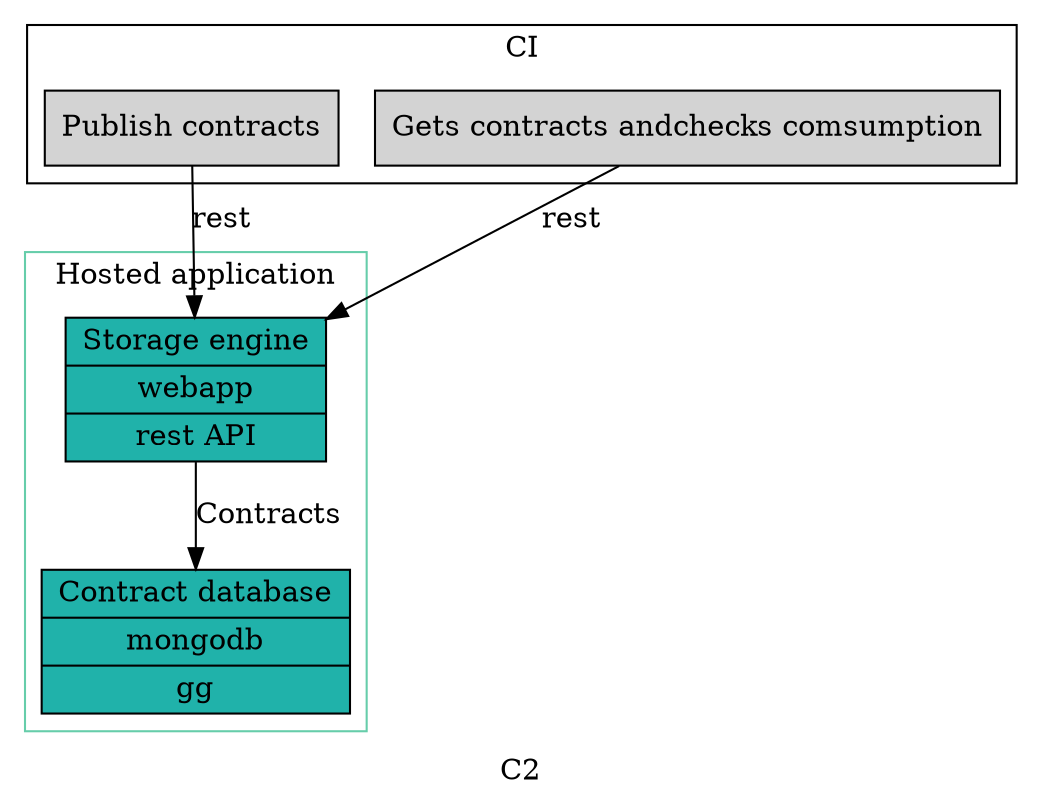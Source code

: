 digraph C2 {
    node [shape = record, style = filled];
    label = "C2";

    subgraph cluster_0 {
        node [fillcolor = lightseagreen];
        color = aquamarine3;
        label = "Hosted application"

        contract_storage_engine [label = "{Storage engine | webapp | rest API}"];
        database [label = "{Contract database | mongodb | gg}"];

        contract_storage_engine -> database [label = "Contracts"];
    }

    subgraph cluster_1 {
        label = "CI"

        publish_contract_job [label = "Publish contracts"];
        gets_contract_job [label = "Gets contracts and
checks comsumption"];

        publish_contract_job -> contract_storage_engine [label = "rest"];
        gets_contract_job -> contract_storage_engine [label = "rest"];
    }

}
